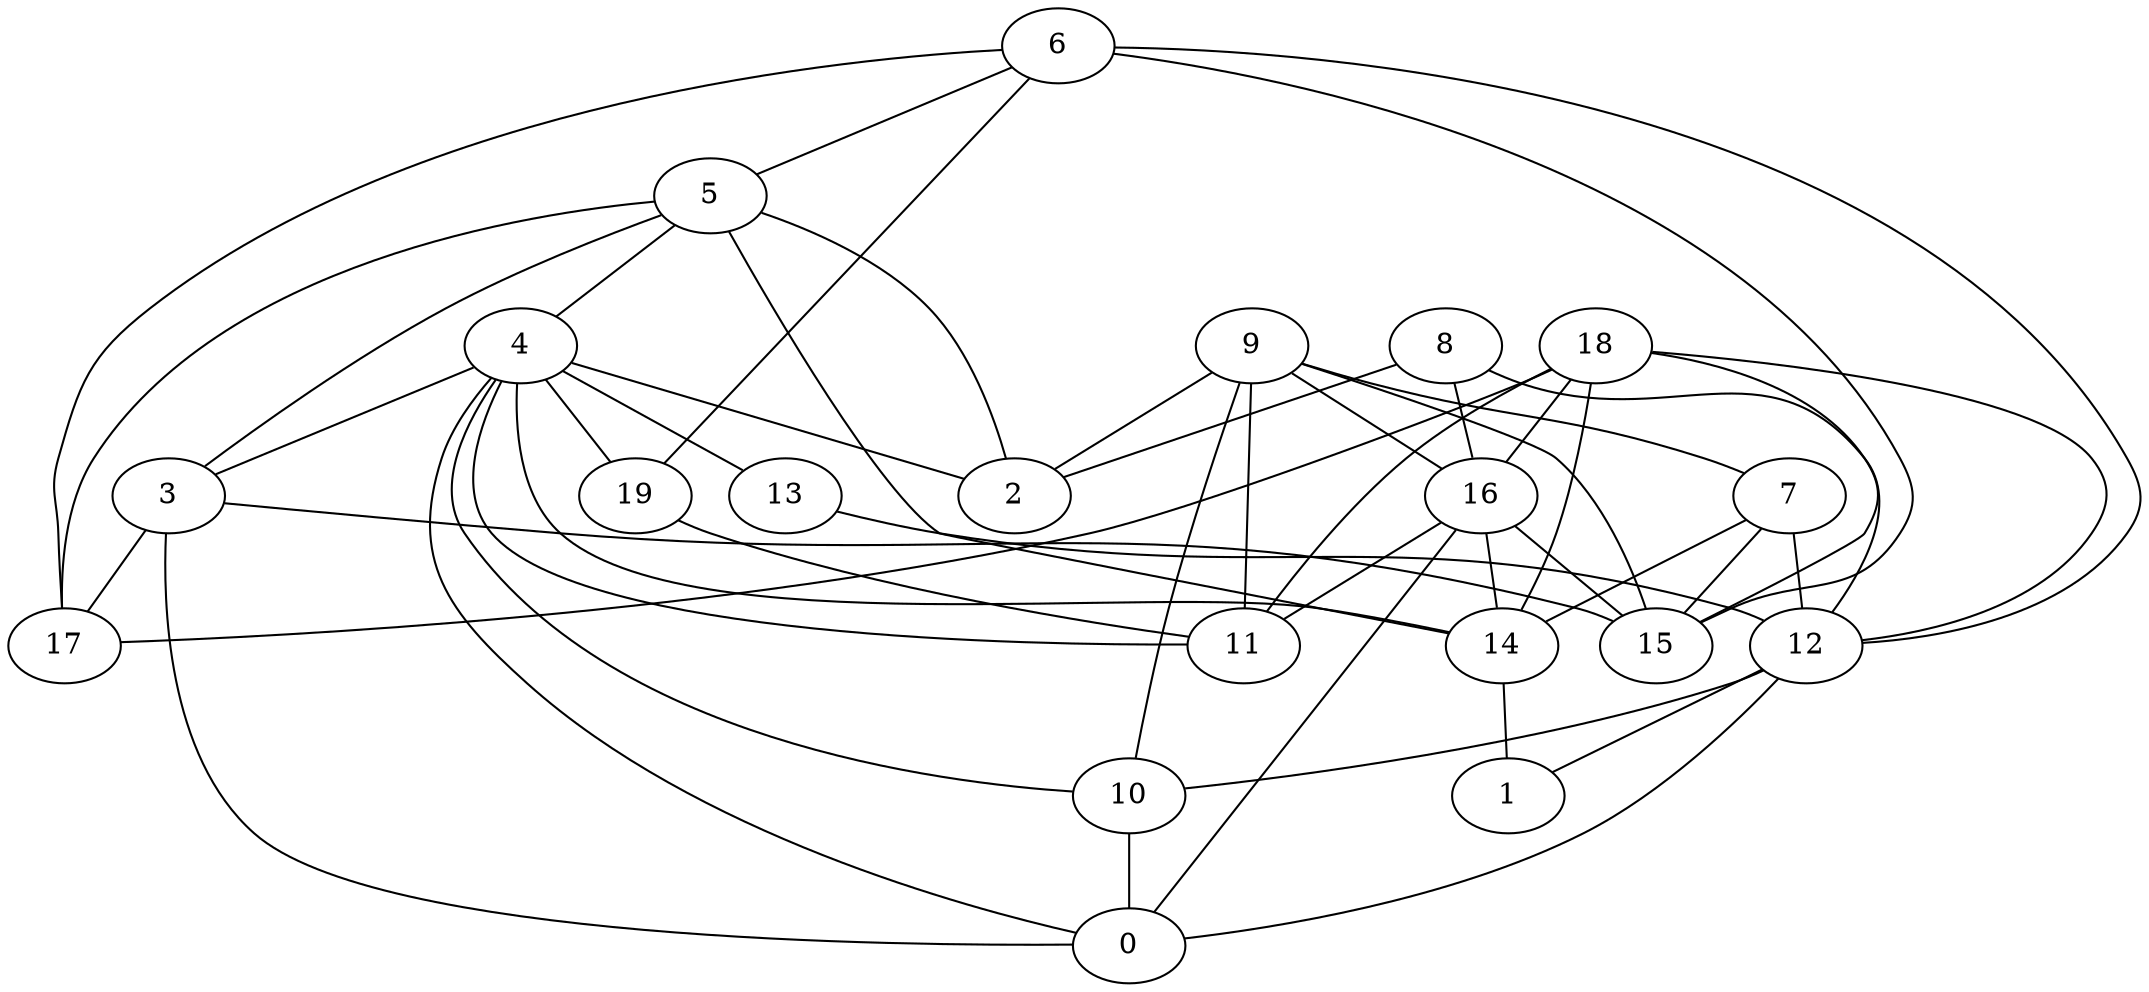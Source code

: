 digraph GG_graph {

subgraph G_graph {
edge [color = black]
"12" -> "0" [dir = none]
"5" -> "17" [dir = none]
"18" -> "17" [dir = none]
"18" -> "14" [dir = none]
"18" -> "15" [dir = none]
"10" -> "0" [dir = none]
"16" -> "0" [dir = none]
"16" -> "15" [dir = none]
"8" -> "2" [dir = none]
"8" -> "16" [dir = none]
"14" -> "1" [dir = none]
"4" -> "13" [dir = none]
"4" -> "11" [dir = none]
"4" -> "19" [dir = none]
"4" -> "3" [dir = none]
"4" -> "10" [dir = none]
"6" -> "19" [dir = none]
"9" -> "15" [dir = none]
"7" -> "14" [dir = none]
"5" -> "2" [dir = none]
"18" -> "12" [dir = none]
"18" -> "16" [dir = none]
"5" -> "3" [dir = none]
"6" -> "17" [dir = none]
"9" -> "16" [dir = none]
"8" -> "12" [dir = none]
"4" -> "0" [dir = none]
"9" -> "2" [dir = none]
"18" -> "11" [dir = none]
"3" -> "17" [dir = none]
"3" -> "0" [dir = none]
"9" -> "10" [dir = none]
"4" -> "2" [dir = none]
"13" -> "12" [dir = none]
"5" -> "4" [dir = none]
"3" -> "15" [dir = none]
"5" -> "14" [dir = none]
"12" -> "1" [dir = none]
"9" -> "11" [dir = none]
"7" -> "15" [dir = none]
"19" -> "11" [dir = none]
"6" -> "15" [dir = none]
"7" -> "12" [dir = none]
"16" -> "14" [dir = none]
"6" -> "12" [dir = none]
"4" -> "14" [dir = none]
"6" -> "5" [dir = none]
"12" -> "10" [dir = none]
"9" -> "7" [dir = none]
"16" -> "11" [dir = none]
}

}
